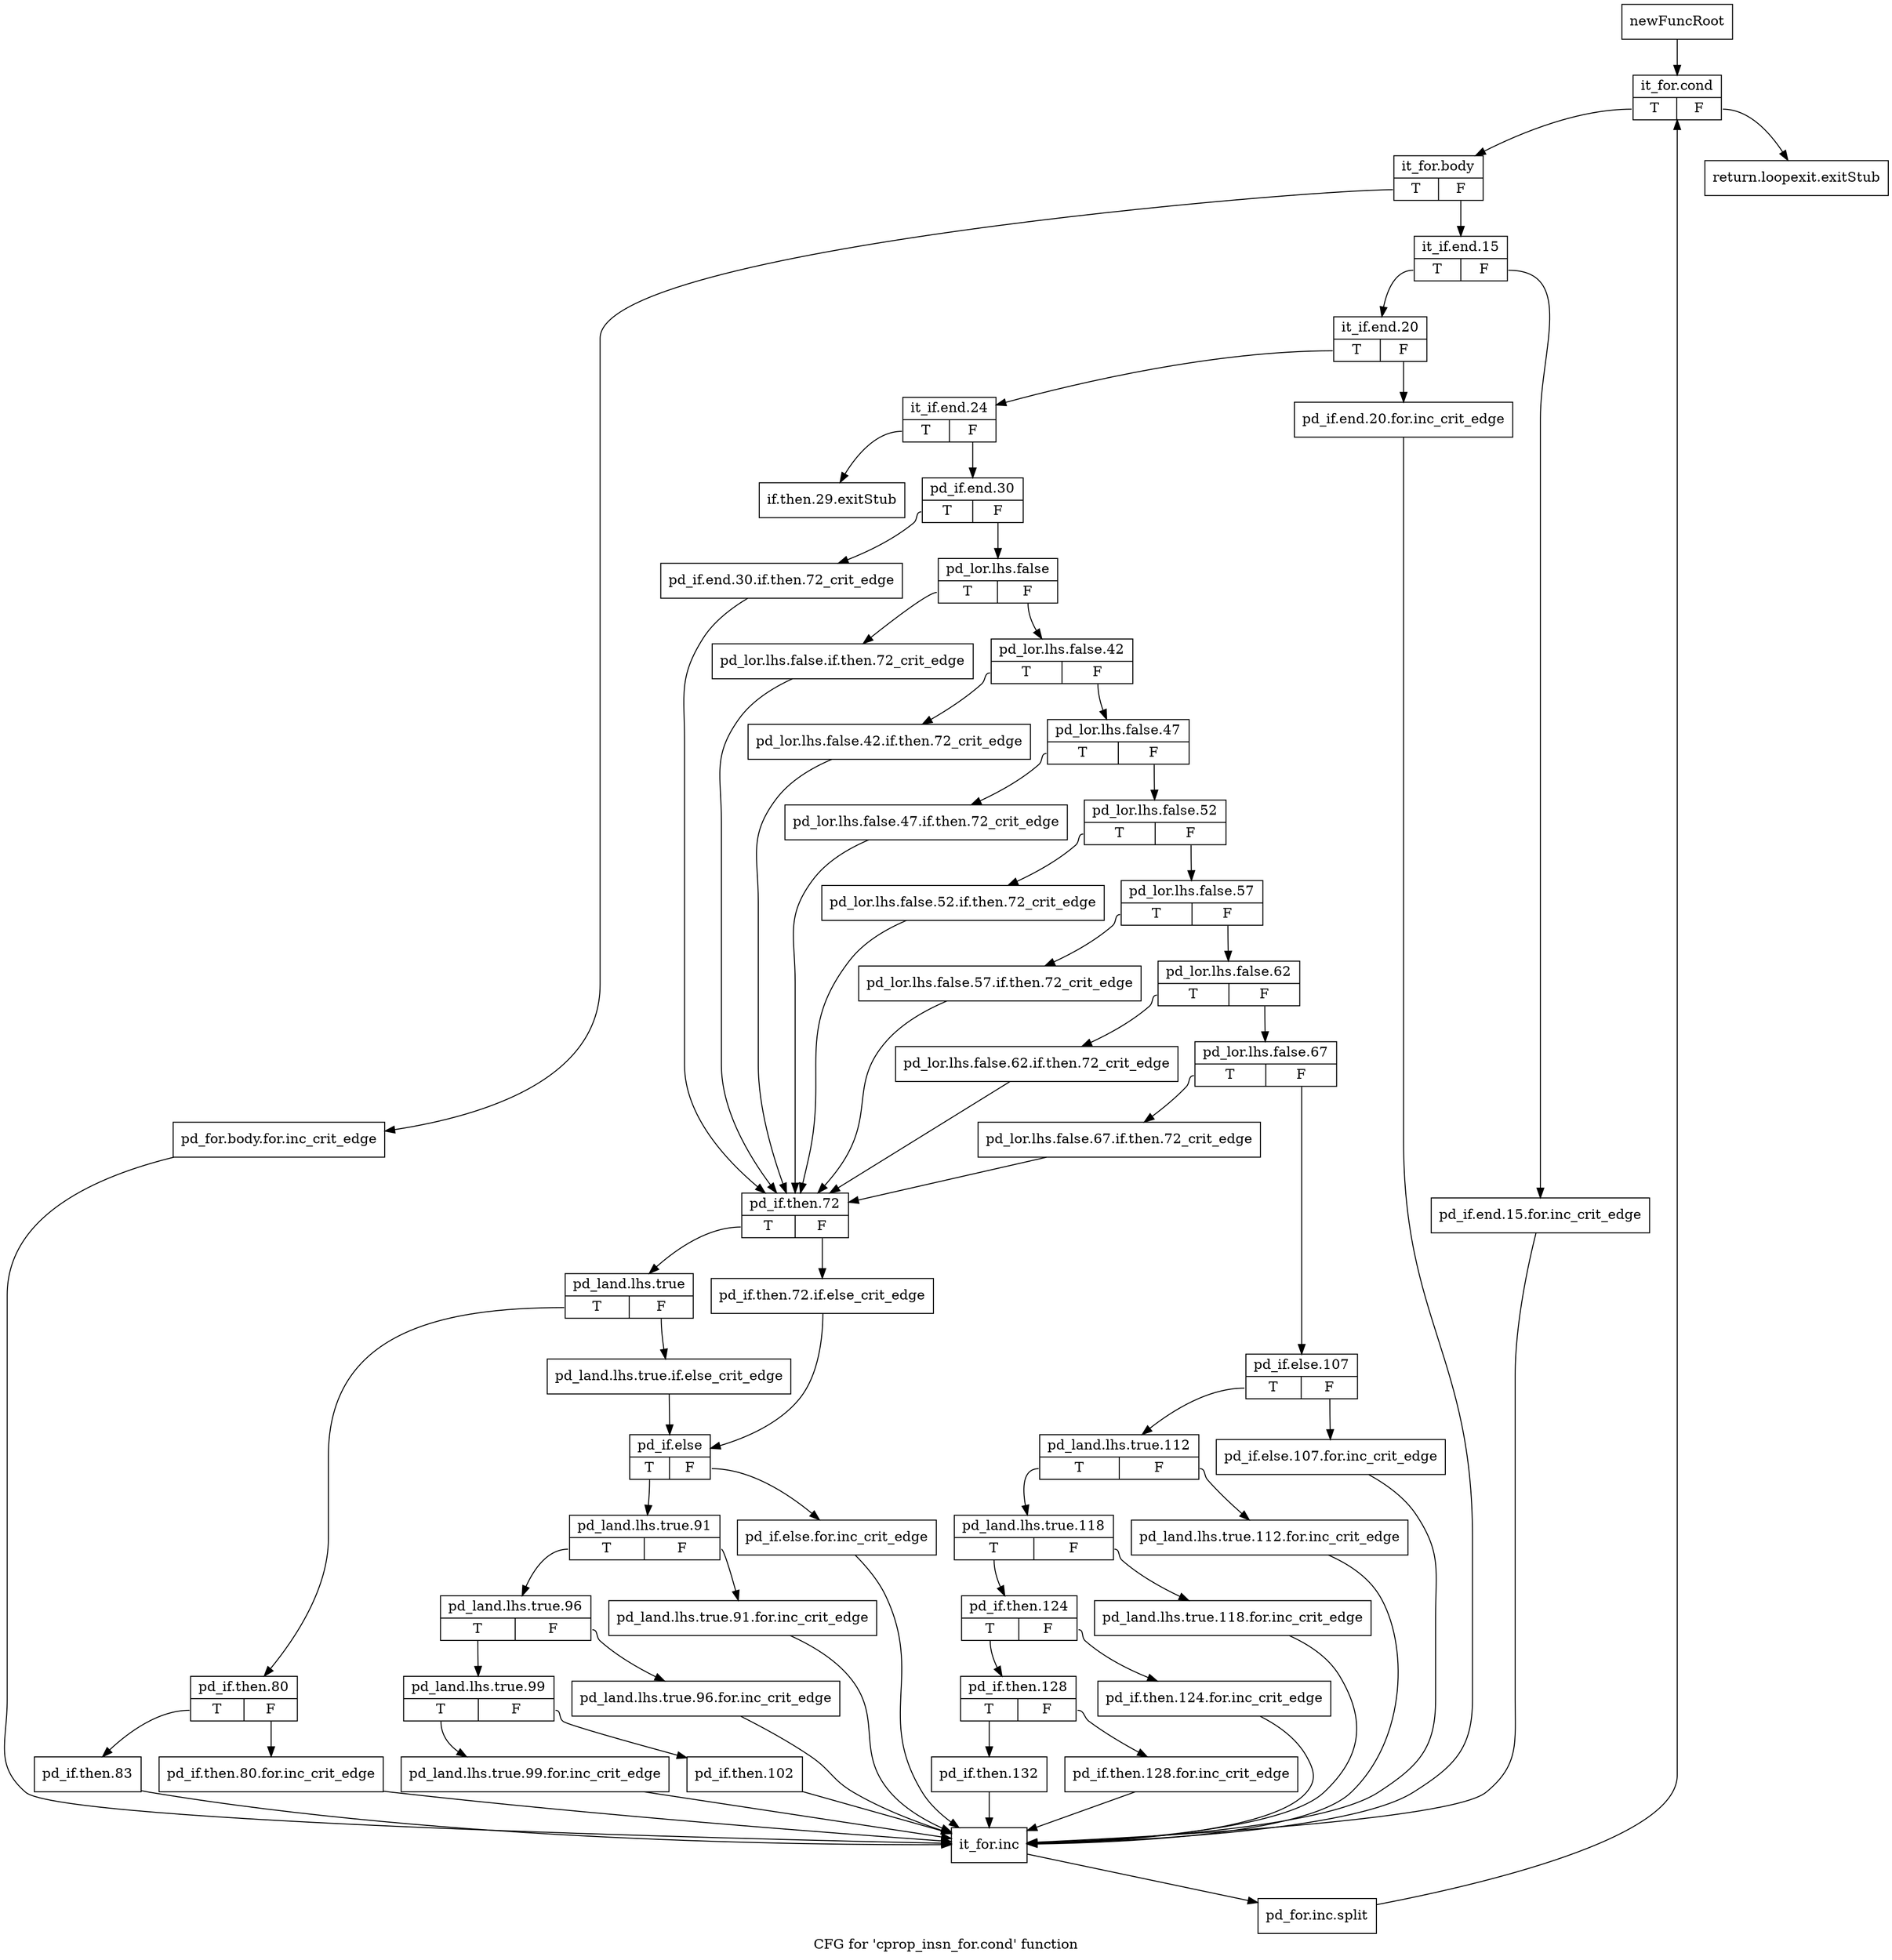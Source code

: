 digraph "CFG for 'cprop_insn_for.cond' function" {
	label="CFG for 'cprop_insn_for.cond' function";

	Node0xb1ca630 [shape=record,label="{newFuncRoot}"];
	Node0xb1ca630 -> Node0xb1cb0f0;
	Node0xb1ca680 [shape=record,label="{return.loopexit.exitStub}"];
	Node0xb1ca6d0 [shape=record,label="{if.then.29.exitStub}"];
	Node0xb1cb0f0 [shape=record,label="{it_for.cond|{<s0>T|<s1>F}}"];
	Node0xb1cb0f0:s0 -> Node0xb1cb140;
	Node0xb1cb0f0:s1 -> Node0xb1ca680;
	Node0xb1cb140 [shape=record,label="{it_for.body|{<s0>T|<s1>F}}"];
	Node0xb1cb140:s0 -> Node0xb1cc090;
	Node0xb1cb140:s1 -> Node0xb1cb190;
	Node0xb1cb190 [shape=record,label="{it_if.end.15|{<s0>T|<s1>F}}"];
	Node0xb1cb190:s0 -> Node0xb1cb230;
	Node0xb1cb190:s1 -> Node0xb1cb1e0;
	Node0xb1cb1e0 [shape=record,label="{pd_if.end.15.for.inc_crit_edge}"];
	Node0xb1cb1e0 -> Node0xb1cc0e0;
	Node0xb1cb230 [shape=record,label="{it_if.end.20|{<s0>T|<s1>F}}"];
	Node0xb1cb230:s0 -> Node0xb1cb2d0;
	Node0xb1cb230:s1 -> Node0xb1cb280;
	Node0xb1cb280 [shape=record,label="{pd_if.end.20.for.inc_crit_edge}"];
	Node0xb1cb280 -> Node0xb1cc0e0;
	Node0xb1cb2d0 [shape=record,label="{it_if.end.24|{<s0>T|<s1>F}}"];
	Node0xb1cb2d0:s0 -> Node0xb1ca6d0;
	Node0xb1cb2d0:s1 -> Node0xb1cb320;
	Node0xb1cb320 [shape=record,label="{pd_if.end.30|{<s0>T|<s1>F}}"];
	Node0xb1cb320:s0 -> Node0xb1cbb40;
	Node0xb1cb320:s1 -> Node0xb1cb370;
	Node0xb1cb370 [shape=record,label="{pd_lor.lhs.false|{<s0>T|<s1>F}}"];
	Node0xb1cb370:s0 -> Node0xb1cbaf0;
	Node0xb1cb370:s1 -> Node0xb1cb3c0;
	Node0xb1cb3c0 [shape=record,label="{pd_lor.lhs.false.42|{<s0>T|<s1>F}}"];
	Node0xb1cb3c0:s0 -> Node0xb1cbaa0;
	Node0xb1cb3c0:s1 -> Node0xb1cb410;
	Node0xb1cb410 [shape=record,label="{pd_lor.lhs.false.47|{<s0>T|<s1>F}}"];
	Node0xb1cb410:s0 -> Node0xb1cba50;
	Node0xb1cb410:s1 -> Node0xb1cb460;
	Node0xb1cb460 [shape=record,label="{pd_lor.lhs.false.52|{<s0>T|<s1>F}}"];
	Node0xb1cb460:s0 -> Node0xb1cba00;
	Node0xb1cb460:s1 -> Node0xb1cb4b0;
	Node0xb1cb4b0 [shape=record,label="{pd_lor.lhs.false.57|{<s0>T|<s1>F}}"];
	Node0xb1cb4b0:s0 -> Node0xb1cb9b0;
	Node0xb1cb4b0:s1 -> Node0xb1cb500;
	Node0xb1cb500 [shape=record,label="{pd_lor.lhs.false.62|{<s0>T|<s1>F}}"];
	Node0xb1cb500:s0 -> Node0xb1cb960;
	Node0xb1cb500:s1 -> Node0xb1cb550;
	Node0xb1cb550 [shape=record,label="{pd_lor.lhs.false.67|{<s0>T|<s1>F}}"];
	Node0xb1cb550:s0 -> Node0xb1cb910;
	Node0xb1cb550:s1 -> Node0xb1cb5a0;
	Node0xb1cb5a0 [shape=record,label="{pd_if.else.107|{<s0>T|<s1>F}}"];
	Node0xb1cb5a0:s0 -> Node0xb1cb640;
	Node0xb1cb5a0:s1 -> Node0xb1cb5f0;
	Node0xb1cb5f0 [shape=record,label="{pd_if.else.107.for.inc_crit_edge}"];
	Node0xb1cb5f0 -> Node0xb1cc0e0;
	Node0xb1cb640 [shape=record,label="{pd_land.lhs.true.112|{<s0>T|<s1>F}}"];
	Node0xb1cb640:s0 -> Node0xb1cb6e0;
	Node0xb1cb640:s1 -> Node0xb1cb690;
	Node0xb1cb690 [shape=record,label="{pd_land.lhs.true.112.for.inc_crit_edge}"];
	Node0xb1cb690 -> Node0xb1cc0e0;
	Node0xb1cb6e0 [shape=record,label="{pd_land.lhs.true.118|{<s0>T|<s1>F}}"];
	Node0xb1cb6e0:s0 -> Node0xb1cb780;
	Node0xb1cb6e0:s1 -> Node0xb1cb730;
	Node0xb1cb730 [shape=record,label="{pd_land.lhs.true.118.for.inc_crit_edge}"];
	Node0xb1cb730 -> Node0xb1cc0e0;
	Node0xb1cb780 [shape=record,label="{pd_if.then.124|{<s0>T|<s1>F}}"];
	Node0xb1cb780:s0 -> Node0xb1cb820;
	Node0xb1cb780:s1 -> Node0xb1cb7d0;
	Node0xb1cb7d0 [shape=record,label="{pd_if.then.124.for.inc_crit_edge}"];
	Node0xb1cb7d0 -> Node0xb1cc0e0;
	Node0xb1cb820 [shape=record,label="{pd_if.then.128|{<s0>T|<s1>F}}"];
	Node0xb1cb820:s0 -> Node0xb1cb8c0;
	Node0xb1cb820:s1 -> Node0xb1cb870;
	Node0xb1cb870 [shape=record,label="{pd_if.then.128.for.inc_crit_edge}"];
	Node0xb1cb870 -> Node0xb1cc0e0;
	Node0xb1cb8c0 [shape=record,label="{pd_if.then.132}"];
	Node0xb1cb8c0 -> Node0xb1cc0e0;
	Node0xb1cb910 [shape=record,label="{pd_lor.lhs.false.67.if.then.72_crit_edge}"];
	Node0xb1cb910 -> Node0xb1cbb90;
	Node0xb1cb960 [shape=record,label="{pd_lor.lhs.false.62.if.then.72_crit_edge}"];
	Node0xb1cb960 -> Node0xb1cbb90;
	Node0xb1cb9b0 [shape=record,label="{pd_lor.lhs.false.57.if.then.72_crit_edge}"];
	Node0xb1cb9b0 -> Node0xb1cbb90;
	Node0xb1cba00 [shape=record,label="{pd_lor.lhs.false.52.if.then.72_crit_edge}"];
	Node0xb1cba00 -> Node0xb1cbb90;
	Node0xb1cba50 [shape=record,label="{pd_lor.lhs.false.47.if.then.72_crit_edge}"];
	Node0xb1cba50 -> Node0xb1cbb90;
	Node0xb1cbaa0 [shape=record,label="{pd_lor.lhs.false.42.if.then.72_crit_edge}"];
	Node0xb1cbaa0 -> Node0xb1cbb90;
	Node0xb1cbaf0 [shape=record,label="{pd_lor.lhs.false.if.then.72_crit_edge}"];
	Node0xb1cbaf0 -> Node0xb1cbb90;
	Node0xb1cbb40 [shape=record,label="{pd_if.end.30.if.then.72_crit_edge}"];
	Node0xb1cbb40 -> Node0xb1cbb90;
	Node0xb1cbb90 [shape=record,label="{pd_if.then.72|{<s0>T|<s1>F}}"];
	Node0xb1cbb90:s0 -> Node0xb1cbc30;
	Node0xb1cbb90:s1 -> Node0xb1cbbe0;
	Node0xb1cbbe0 [shape=record,label="{pd_if.then.72.if.else_crit_edge}"];
	Node0xb1cbbe0 -> Node0xb1cbcd0;
	Node0xb1cbc30 [shape=record,label="{pd_land.lhs.true|{<s0>T|<s1>F}}"];
	Node0xb1cbc30:s0 -> Node0xb1cbfa0;
	Node0xb1cbc30:s1 -> Node0xb1cbc80;
	Node0xb1cbc80 [shape=record,label="{pd_land.lhs.true.if.else_crit_edge}"];
	Node0xb1cbc80 -> Node0xb1cbcd0;
	Node0xb1cbcd0 [shape=record,label="{pd_if.else|{<s0>T|<s1>F}}"];
	Node0xb1cbcd0:s0 -> Node0xb1cbd70;
	Node0xb1cbcd0:s1 -> Node0xb1cbd20;
	Node0xb1cbd20 [shape=record,label="{pd_if.else.for.inc_crit_edge}"];
	Node0xb1cbd20 -> Node0xb1cc0e0;
	Node0xb1cbd70 [shape=record,label="{pd_land.lhs.true.91|{<s0>T|<s1>F}}"];
	Node0xb1cbd70:s0 -> Node0xb1cbe10;
	Node0xb1cbd70:s1 -> Node0xb1cbdc0;
	Node0xb1cbdc0 [shape=record,label="{pd_land.lhs.true.91.for.inc_crit_edge}"];
	Node0xb1cbdc0 -> Node0xb1cc0e0;
	Node0xb1cbe10 [shape=record,label="{pd_land.lhs.true.96|{<s0>T|<s1>F}}"];
	Node0xb1cbe10:s0 -> Node0xb1cbeb0;
	Node0xb1cbe10:s1 -> Node0xb1cbe60;
	Node0xb1cbe60 [shape=record,label="{pd_land.lhs.true.96.for.inc_crit_edge}"];
	Node0xb1cbe60 -> Node0xb1cc0e0;
	Node0xb1cbeb0 [shape=record,label="{pd_land.lhs.true.99|{<s0>T|<s1>F}}"];
	Node0xb1cbeb0:s0 -> Node0xb1cbf50;
	Node0xb1cbeb0:s1 -> Node0xb1cbf00;
	Node0xb1cbf00 [shape=record,label="{pd_if.then.102}"];
	Node0xb1cbf00 -> Node0xb1cc0e0;
	Node0xb1cbf50 [shape=record,label="{pd_land.lhs.true.99.for.inc_crit_edge}"];
	Node0xb1cbf50 -> Node0xb1cc0e0;
	Node0xb1cbfa0 [shape=record,label="{pd_if.then.80|{<s0>T|<s1>F}}"];
	Node0xb1cbfa0:s0 -> Node0xb1cc040;
	Node0xb1cbfa0:s1 -> Node0xb1cbff0;
	Node0xb1cbff0 [shape=record,label="{pd_if.then.80.for.inc_crit_edge}"];
	Node0xb1cbff0 -> Node0xb1cc0e0;
	Node0xb1cc040 [shape=record,label="{pd_if.then.83}"];
	Node0xb1cc040 -> Node0xb1cc0e0;
	Node0xb1cc090 [shape=record,label="{pd_for.body.for.inc_crit_edge}"];
	Node0xb1cc090 -> Node0xb1cc0e0;
	Node0xb1cc0e0 [shape=record,label="{it_for.inc}"];
	Node0xb1cc0e0 -> Node0xf7e1d00;
	Node0xf7e1d00 [shape=record,label="{pd_for.inc.split}"];
	Node0xf7e1d00 -> Node0xb1cb0f0;
}
